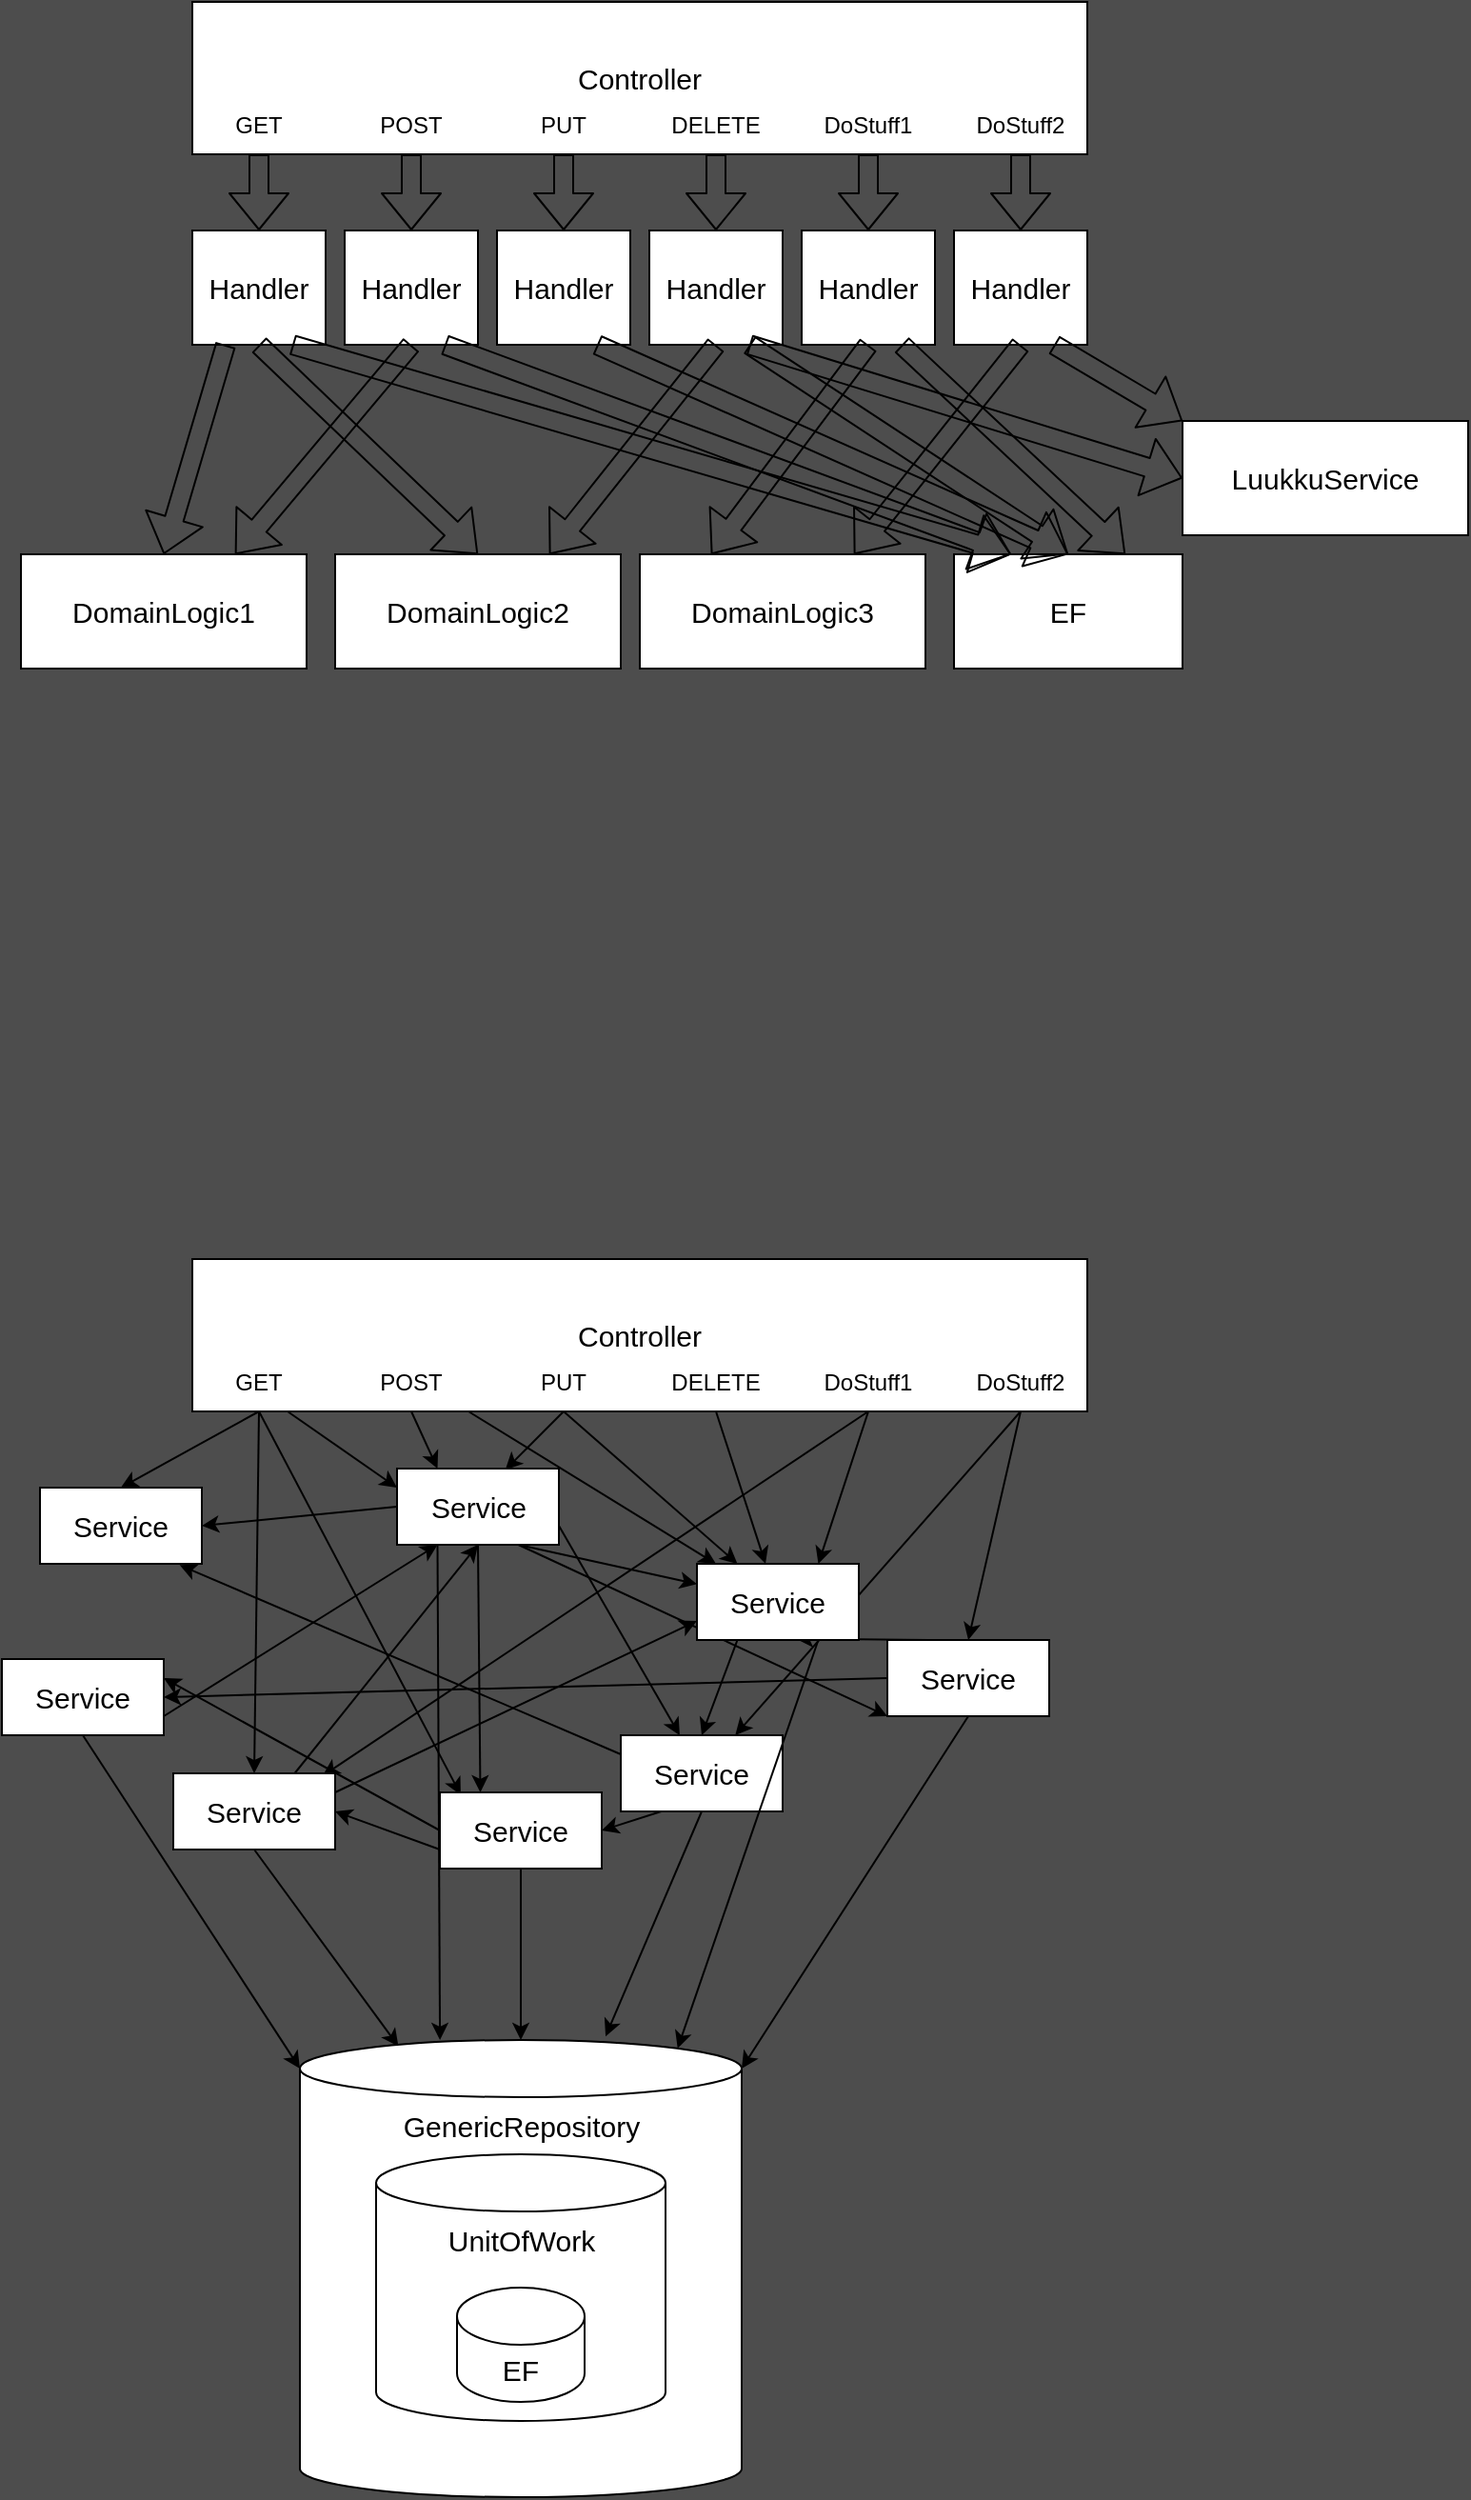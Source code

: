 <mxfile>
    <diagram id="hXaP5XlEIXJ9erOWqP7A" name="Page-1">
        <mxGraphModel dx="939" dy="670" grid="1" gridSize="10" guides="1" tooltips="1" connect="1" arrows="1" fold="1" page="1" pageScale="1" pageWidth="850" pageHeight="1400" background="#4D4D4D" math="0" shadow="0">
            <root>
                <mxCell id="0"/>
                <mxCell id="1" parent="0"/>
                <mxCell id="2" value="Controller" style="rounded=0;whiteSpace=wrap;html=1;fontSize=15;" parent="1" vertex="1">
                    <mxGeometry x="160" y="100" width="470" height="80" as="geometry"/>
                </mxCell>
                <mxCell id="3" value="GET" style="text;html=1;strokeColor=none;fillColor=none;align=center;verticalAlign=middle;whiteSpace=wrap;rounded=0;" parent="1" vertex="1">
                    <mxGeometry x="165" y="150" width="60" height="30" as="geometry"/>
                </mxCell>
                <mxCell id="4" value="POST" style="text;html=1;strokeColor=none;fillColor=none;align=center;verticalAlign=middle;whiteSpace=wrap;rounded=0;" parent="1" vertex="1">
                    <mxGeometry x="245" y="150" width="60" height="30" as="geometry"/>
                </mxCell>
                <mxCell id="5" value="PUT" style="text;html=1;strokeColor=none;fillColor=none;align=center;verticalAlign=middle;whiteSpace=wrap;rounded=0;" parent="1" vertex="1">
                    <mxGeometry x="325" y="150" width="60" height="30" as="geometry"/>
                </mxCell>
                <mxCell id="6" value="DELETE" style="text;html=1;strokeColor=none;fillColor=none;align=center;verticalAlign=middle;whiteSpace=wrap;rounded=0;" parent="1" vertex="1">
                    <mxGeometry x="405" y="150" width="60" height="30" as="geometry"/>
                </mxCell>
                <mxCell id="7" value="DoStuff1" style="text;html=1;strokeColor=none;fillColor=none;align=center;verticalAlign=middle;whiteSpace=wrap;rounded=0;" parent="1" vertex="1">
                    <mxGeometry x="485" y="150" width="60" height="30" as="geometry"/>
                </mxCell>
                <mxCell id="8" value="DoStuff2" style="text;html=1;strokeColor=none;fillColor=none;align=center;verticalAlign=middle;whiteSpace=wrap;rounded=0;" parent="1" vertex="1">
                    <mxGeometry x="565" y="150" width="60" height="30" as="geometry"/>
                </mxCell>
                <mxCell id="9" value="Handler" style="rounded=0;whiteSpace=wrap;html=1;fontSize=15;" parent="1" vertex="1">
                    <mxGeometry x="160" y="220" width="70" height="60" as="geometry"/>
                </mxCell>
                <mxCell id="10" value="Handler" style="rounded=0;whiteSpace=wrap;html=1;fontSize=15;" parent="1" vertex="1">
                    <mxGeometry x="240" y="220" width="70" height="60" as="geometry"/>
                </mxCell>
                <mxCell id="11" value="Handler" style="rounded=0;whiteSpace=wrap;html=1;fontSize=15;" parent="1" vertex="1">
                    <mxGeometry x="320" y="220" width="70" height="60" as="geometry"/>
                </mxCell>
                <mxCell id="12" value="Handler" style="rounded=0;whiteSpace=wrap;html=1;fontSize=15;" parent="1" vertex="1">
                    <mxGeometry x="400" y="220" width="70" height="60" as="geometry"/>
                </mxCell>
                <mxCell id="13" value="Handler" style="rounded=0;whiteSpace=wrap;html=1;fontSize=15;" parent="1" vertex="1">
                    <mxGeometry x="480" y="220" width="70" height="60" as="geometry"/>
                </mxCell>
                <mxCell id="14" value="Handler" style="rounded=0;whiteSpace=wrap;html=1;fontSize=15;" parent="1" vertex="1">
                    <mxGeometry x="560" y="220" width="70" height="60" as="geometry"/>
                </mxCell>
                <mxCell id="15" value="" style="shape=flexArrow;endArrow=classic;html=1;fontSize=15;exitX=0.5;exitY=1;exitDx=0;exitDy=0;entryX=0.5;entryY=0;entryDx=0;entryDy=0;" parent="1" source="3" target="9" edge="1">
                    <mxGeometry width="50" height="50" relative="1" as="geometry">
                        <mxPoint x="400" y="370" as="sourcePoint"/>
                        <mxPoint x="450" y="320" as="targetPoint"/>
                    </mxGeometry>
                </mxCell>
                <mxCell id="16" value="" style="shape=flexArrow;endArrow=classic;html=1;fontSize=15;exitX=0.5;exitY=1;exitDx=0;exitDy=0;entryX=0.5;entryY=0;entryDx=0;entryDy=0;" parent="1" source="4" target="10" edge="1">
                    <mxGeometry width="50" height="50" relative="1" as="geometry">
                        <mxPoint x="300" y="190" as="sourcePoint"/>
                        <mxPoint x="205" y="230" as="targetPoint"/>
                    </mxGeometry>
                </mxCell>
                <mxCell id="17" value="" style="shape=flexArrow;endArrow=classic;html=1;fontSize=15;exitX=0.5;exitY=1;exitDx=0;exitDy=0;entryX=0.5;entryY=0;entryDx=0;entryDy=0;" parent="1" source="5" target="11" edge="1">
                    <mxGeometry width="50" height="50" relative="1" as="geometry">
                        <mxPoint x="340" y="190" as="sourcePoint"/>
                        <mxPoint x="285" y="230" as="targetPoint"/>
                    </mxGeometry>
                </mxCell>
                <mxCell id="18" value="" style="shape=flexArrow;endArrow=classic;html=1;fontSize=15;exitX=0.5;exitY=1;exitDx=0;exitDy=0;entryX=0.5;entryY=0;entryDx=0;entryDy=0;" parent="1" source="6" target="12" edge="1">
                    <mxGeometry width="50" height="50" relative="1" as="geometry">
                        <mxPoint x="380" y="190" as="sourcePoint"/>
                        <mxPoint x="365" y="230" as="targetPoint"/>
                    </mxGeometry>
                </mxCell>
                <mxCell id="19" value="" style="shape=flexArrow;endArrow=classic;html=1;fontSize=15;exitX=0.5;exitY=1;exitDx=0;exitDy=0;entryX=0.5;entryY=0;entryDx=0;entryDy=0;" parent="1" source="7" target="13" edge="1">
                    <mxGeometry width="50" height="50" relative="1" as="geometry">
                        <mxPoint x="390" y="200" as="sourcePoint"/>
                        <mxPoint x="375" y="240" as="targetPoint"/>
                    </mxGeometry>
                </mxCell>
                <mxCell id="20" value="" style="shape=flexArrow;endArrow=classic;html=1;fontSize=15;exitX=0.5;exitY=1;exitDx=0;exitDy=0;entryX=0.5;entryY=0;entryDx=0;entryDy=0;" parent="1" source="8" target="14" edge="1">
                    <mxGeometry width="50" height="50" relative="1" as="geometry">
                        <mxPoint x="400" y="210" as="sourcePoint"/>
                        <mxPoint x="385" y="250" as="targetPoint"/>
                    </mxGeometry>
                </mxCell>
                <mxCell id="23" value="DomainLogic1" style="rounded=0;whiteSpace=wrap;html=1;fontSize=15;" parent="1" vertex="1">
                    <mxGeometry x="70" y="390" width="150" height="60" as="geometry"/>
                </mxCell>
                <mxCell id="24" value="DomainLogic2" style="rounded=0;whiteSpace=wrap;html=1;fontSize=15;" parent="1" vertex="1">
                    <mxGeometry x="235" y="390" width="150" height="60" as="geometry"/>
                </mxCell>
                <mxCell id="25" value="DomainLogic3" style="rounded=0;whiteSpace=wrap;html=1;fontSize=15;" parent="1" vertex="1">
                    <mxGeometry x="395" y="390" width="150" height="60" as="geometry"/>
                </mxCell>
                <mxCell id="26" value="EF" style="rounded=0;whiteSpace=wrap;html=1;fontSize=15;" parent="1" vertex="1">
                    <mxGeometry x="560" y="390" width="120" height="60" as="geometry"/>
                </mxCell>
                <mxCell id="27" value="" style="shape=flexArrow;endArrow=classic;html=1;fontSize=15;exitX=0.25;exitY=1;exitDx=0;exitDy=0;entryX=0.5;entryY=0;entryDx=0;entryDy=0;" parent="1" source="9" target="23" edge="1">
                    <mxGeometry width="50" height="50" relative="1" as="geometry">
                        <mxPoint x="400" y="370" as="sourcePoint"/>
                        <mxPoint x="450" y="320" as="targetPoint"/>
                    </mxGeometry>
                </mxCell>
                <mxCell id="28" value="" style="shape=flexArrow;endArrow=classic;html=1;fontSize=15;exitX=0.5;exitY=1;exitDx=0;exitDy=0;entryX=0.5;entryY=0;entryDx=0;entryDy=0;" parent="1" source="9" target="24" edge="1">
                    <mxGeometry width="50" height="50" relative="1" as="geometry">
                        <mxPoint x="187.5" y="290" as="sourcePoint"/>
                        <mxPoint x="155" y="340" as="targetPoint"/>
                    </mxGeometry>
                </mxCell>
                <mxCell id="29" value="" style="shape=flexArrow;endArrow=classic;html=1;fontSize=15;exitX=0.75;exitY=1;exitDx=0;exitDy=0;entryX=0.25;entryY=0;entryDx=0;entryDy=0;" parent="1" source="9" target="26" edge="1">
                    <mxGeometry width="50" height="50" relative="1" as="geometry">
                        <mxPoint x="197.5" y="300" as="sourcePoint"/>
                        <mxPoint x="165" y="350" as="targetPoint"/>
                    </mxGeometry>
                </mxCell>
                <mxCell id="30" value="" style="shape=flexArrow;endArrow=classic;html=1;fontSize=15;exitX=0.5;exitY=1;exitDx=0;exitDy=0;entryX=0.75;entryY=0;entryDx=0;entryDy=0;" parent="1" source="10" target="23" edge="1">
                    <mxGeometry width="50" height="50" relative="1" as="geometry">
                        <mxPoint x="260" y="470" as="sourcePoint"/>
                        <mxPoint x="310" y="420" as="targetPoint"/>
                    </mxGeometry>
                </mxCell>
                <mxCell id="31" value="" style="shape=flexArrow;endArrow=classic;html=1;fontSize=15;exitX=0.75;exitY=1;exitDx=0;exitDy=0;entryX=0.25;entryY=0;entryDx=0;entryDy=0;" parent="1" source="10" target="26" edge="1">
                    <mxGeometry width="50" height="50" relative="1" as="geometry">
                        <mxPoint x="285" y="290" as="sourcePoint"/>
                        <mxPoint x="192.5" y="340" as="targetPoint"/>
                    </mxGeometry>
                </mxCell>
                <mxCell id="32" value="" style="shape=flexArrow;endArrow=classic;html=1;fontSize=15;entryX=0.5;entryY=0;entryDx=0;entryDy=0;exitX=0.75;exitY=1;exitDx=0;exitDy=0;" parent="1" source="11" target="26" edge="1">
                    <mxGeometry width="50" height="50" relative="1" as="geometry">
                        <mxPoint x="350" y="490" as="sourcePoint"/>
                        <mxPoint x="400" y="440" as="targetPoint"/>
                    </mxGeometry>
                </mxCell>
                <mxCell id="33" value="" style="shape=flexArrow;endArrow=classic;html=1;fontSize=15;exitX=0.5;exitY=1;exitDx=0;exitDy=0;entryX=0.75;entryY=0;entryDx=0;entryDy=0;" parent="1" source="12" target="24" edge="1">
                    <mxGeometry width="50" height="50" relative="1" as="geometry">
                        <mxPoint x="620" y="330" as="sourcePoint"/>
                        <mxPoint x="670" y="280" as="targetPoint"/>
                    </mxGeometry>
                </mxCell>
                <mxCell id="34" value="" style="shape=flexArrow;endArrow=classic;html=1;fontSize=15;exitX=0.5;exitY=1;exitDx=0;exitDy=0;entryX=0.25;entryY=0;entryDx=0;entryDy=0;" parent="1" source="13" target="25" edge="1">
                    <mxGeometry width="50" height="50" relative="1" as="geometry">
                        <mxPoint x="295" y="300" as="sourcePoint"/>
                        <mxPoint x="202.5" y="350" as="targetPoint"/>
                    </mxGeometry>
                </mxCell>
                <mxCell id="35" value="" style="shape=flexArrow;endArrow=classic;html=1;fontSize=15;exitX=0.5;exitY=1;exitDx=0;exitDy=0;entryX=0.75;entryY=0;entryDx=0;entryDy=0;" parent="1" source="14" target="25" edge="1">
                    <mxGeometry width="50" height="50" relative="1" as="geometry">
                        <mxPoint x="305" y="310" as="sourcePoint"/>
                        <mxPoint x="212.5" y="360" as="targetPoint"/>
                    </mxGeometry>
                </mxCell>
                <mxCell id="36" value="" style="shape=flexArrow;endArrow=classic;html=1;fontSize=15;exitX=0.75;exitY=1;exitDx=0;exitDy=0;entryX=0.5;entryY=0;entryDx=0;entryDy=0;" parent="1" source="12" target="26" edge="1">
                    <mxGeometry width="50" height="50" relative="1" as="geometry">
                        <mxPoint x="315" y="320" as="sourcePoint"/>
                        <mxPoint x="222.5" y="370" as="targetPoint"/>
                    </mxGeometry>
                </mxCell>
                <mxCell id="37" value="" style="shape=flexArrow;endArrow=classic;html=1;fontSize=15;exitX=0.75;exitY=1;exitDx=0;exitDy=0;entryX=0.75;entryY=0;entryDx=0;entryDy=0;" parent="1" source="13" target="26" edge="1">
                    <mxGeometry width="50" height="50" relative="1" as="geometry">
                        <mxPoint x="325" y="330" as="sourcePoint"/>
                        <mxPoint x="232.5" y="380" as="targetPoint"/>
                    </mxGeometry>
                </mxCell>
                <mxCell id="38" value="LuukkuService" style="rounded=0;whiteSpace=wrap;html=1;fontSize=15;" parent="1" vertex="1">
                    <mxGeometry x="680" y="320" width="150" height="60" as="geometry"/>
                </mxCell>
                <mxCell id="39" value="" style="shape=flexArrow;endArrow=classic;html=1;fontSize=15;exitX=0.75;exitY=1;exitDx=0;exitDy=0;entryX=0;entryY=0.5;entryDx=0;entryDy=0;" parent="1" source="12" target="38" edge="1">
                    <mxGeometry width="50" height="50" relative="1" as="geometry">
                        <mxPoint x="490" y="310" as="sourcePoint"/>
                        <mxPoint x="540" y="260" as="targetPoint"/>
                    </mxGeometry>
                </mxCell>
                <mxCell id="40" value="" style="shape=flexArrow;endArrow=classic;html=1;fontSize=15;exitX=0.75;exitY=1;exitDx=0;exitDy=0;entryX=0;entryY=0;entryDx=0;entryDy=0;" parent="1" source="14" target="38" edge="1">
                    <mxGeometry width="50" height="50" relative="1" as="geometry">
                        <mxPoint x="462.5" y="290" as="sourcePoint"/>
                        <mxPoint x="690" y="360" as="targetPoint"/>
                    </mxGeometry>
                </mxCell>
                <mxCell id="43" value="Controller" style="rounded=0;whiteSpace=wrap;html=1;fontSize=15;" parent="1" vertex="1">
                    <mxGeometry x="160" y="760" width="470" height="80" as="geometry"/>
                </mxCell>
                <mxCell id="106" style="edgeStyle=none;html=1;exitX=0.5;exitY=1;exitDx=0;exitDy=0;entryX=0.5;entryY=0;entryDx=0;entryDy=0;fontSize=15;" parent="1" source="44" target="50" edge="1">
                    <mxGeometry relative="1" as="geometry"/>
                </mxCell>
                <mxCell id="112" style="edgeStyle=none;html=1;exitX=0.5;exitY=1;exitDx=0;exitDy=0;entryX=0.5;entryY=0;entryDx=0;entryDy=0;fontSize=15;" parent="1" source="44" target="53" edge="1">
                    <mxGeometry relative="1" as="geometry"/>
                </mxCell>
                <mxCell id="113" style="edgeStyle=none;html=1;exitX=0.75;exitY=1;exitDx=0;exitDy=0;entryX=0;entryY=0.25;entryDx=0;entryDy=0;fontSize=15;" parent="1" source="44" target="51" edge="1">
                    <mxGeometry relative="1" as="geometry"/>
                </mxCell>
                <mxCell id="114" style="edgeStyle=none;html=1;exitX=0.5;exitY=1;exitDx=0;exitDy=0;entryX=0.129;entryY=0.033;entryDx=0;entryDy=0;entryPerimeter=0;fontSize=15;" parent="1" source="44" target="54" edge="1">
                    <mxGeometry relative="1" as="geometry"/>
                </mxCell>
                <mxCell id="44" value="GET" style="text;html=1;strokeColor=none;fillColor=none;align=center;verticalAlign=middle;whiteSpace=wrap;rounded=0;" parent="1" vertex="1">
                    <mxGeometry x="165" y="810" width="60" height="30" as="geometry"/>
                </mxCell>
                <mxCell id="107" style="edgeStyle=none;html=1;exitX=0.5;exitY=1;exitDx=0;exitDy=0;entryX=0.25;entryY=0;entryDx=0;entryDy=0;fontSize=15;" parent="1" source="45" target="51" edge="1">
                    <mxGeometry relative="1" as="geometry"/>
                </mxCell>
                <mxCell id="116" style="edgeStyle=none;html=1;exitX=1;exitY=1;exitDx=0;exitDy=0;fontSize=15;" parent="1" source="45" target="58" edge="1">
                    <mxGeometry relative="1" as="geometry"/>
                </mxCell>
                <mxCell id="45" value="POST" style="text;html=1;strokeColor=none;fillColor=none;align=center;verticalAlign=middle;whiteSpace=wrap;rounded=0;" parent="1" vertex="1">
                    <mxGeometry x="245" y="810" width="60" height="30" as="geometry"/>
                </mxCell>
                <mxCell id="108" style="edgeStyle=none;html=1;exitX=0.5;exitY=1;exitDx=0;exitDy=0;entryX=0.25;entryY=0;entryDx=0;entryDy=0;fontSize=15;" parent="1" source="46" target="58" edge="1">
                    <mxGeometry relative="1" as="geometry"/>
                </mxCell>
                <mxCell id="115" style="edgeStyle=none;html=1;exitX=0.5;exitY=1;exitDx=0;exitDy=0;entryX=0.669;entryY=0.017;entryDx=0;entryDy=0;entryPerimeter=0;fontSize=15;" parent="1" source="46" target="51" edge="1">
                    <mxGeometry relative="1" as="geometry"/>
                </mxCell>
                <mxCell id="46" value="PUT" style="text;html=1;strokeColor=none;fillColor=none;align=center;verticalAlign=middle;whiteSpace=wrap;rounded=0;" parent="1" vertex="1">
                    <mxGeometry x="325" y="810" width="60" height="30" as="geometry"/>
                </mxCell>
                <mxCell id="109" style="edgeStyle=none;html=1;exitX=0.5;exitY=1;exitDx=0;exitDy=0;fontSize=15;" parent="1" source="47" target="58" edge="1">
                    <mxGeometry relative="1" as="geometry"/>
                </mxCell>
                <mxCell id="47" value="DELETE" style="text;html=1;strokeColor=none;fillColor=none;align=center;verticalAlign=middle;whiteSpace=wrap;rounded=0;" parent="1" vertex="1">
                    <mxGeometry x="405" y="810" width="60" height="30" as="geometry"/>
                </mxCell>
                <mxCell id="110" style="edgeStyle=none;html=1;exitX=0.5;exitY=1;exitDx=0;exitDy=0;entryX=0.922;entryY=0.033;entryDx=0;entryDy=0;entryPerimeter=0;fontSize=15;" parent="1" source="48" target="53" edge="1">
                    <mxGeometry relative="1" as="geometry"/>
                </mxCell>
                <mxCell id="117" style="edgeStyle=none;html=1;exitX=0.5;exitY=1;exitDx=0;exitDy=0;entryX=0.75;entryY=0;entryDx=0;entryDy=0;fontSize=15;" parent="1" source="48" target="58" edge="1">
                    <mxGeometry relative="1" as="geometry"/>
                </mxCell>
                <mxCell id="48" value="DoStuff1" style="text;html=1;strokeColor=none;fillColor=none;align=center;verticalAlign=middle;whiteSpace=wrap;rounded=0;" parent="1" vertex="1">
                    <mxGeometry x="485" y="810" width="60" height="30" as="geometry"/>
                </mxCell>
                <mxCell id="111" style="edgeStyle=none;html=1;exitX=0.5;exitY=1;exitDx=0;exitDy=0;entryX=0.5;entryY=0;entryDx=0;entryDy=0;fontSize=15;" parent="1" source="49" target="56" edge="1">
                    <mxGeometry relative="1" as="geometry"/>
                </mxCell>
                <mxCell id="118" style="edgeStyle=none;html=1;exitX=0.5;exitY=1;exitDx=0;exitDy=0;fontSize=15;" parent="1" source="49" target="55" edge="1">
                    <mxGeometry relative="1" as="geometry"/>
                </mxCell>
                <mxCell id="49" value="DoStuff2" style="text;html=1;strokeColor=none;fillColor=none;align=center;verticalAlign=middle;whiteSpace=wrap;rounded=0;" parent="1" vertex="1">
                    <mxGeometry x="565" y="810" width="60" height="30" as="geometry"/>
                </mxCell>
                <mxCell id="50" value="Service" style="rounded=0;whiteSpace=wrap;html=1;fontSize=15;" parent="1" vertex="1">
                    <mxGeometry x="80" y="880" width="85" height="40" as="geometry"/>
                </mxCell>
                <mxCell id="61" style="edgeStyle=none;html=1;exitX=0.75;exitY=1;exitDx=0;exitDy=0;fontSize=15;" parent="1" source="51" target="58" edge="1">
                    <mxGeometry relative="1" as="geometry"/>
                </mxCell>
                <mxCell id="66" style="edgeStyle=none;html=1;exitX=0;exitY=0.5;exitDx=0;exitDy=0;entryX=1;entryY=0.5;entryDx=0;entryDy=0;fontSize=15;" parent="1" source="51" target="50" edge="1">
                    <mxGeometry relative="1" as="geometry"/>
                </mxCell>
                <mxCell id="67" style="edgeStyle=none;html=1;exitX=0.5;exitY=1;exitDx=0;exitDy=0;entryX=0.25;entryY=0;entryDx=0;entryDy=0;fontSize=15;" parent="1" source="51" target="54" edge="1">
                    <mxGeometry relative="1" as="geometry"/>
                </mxCell>
                <mxCell id="73" style="edgeStyle=none;html=1;exitX=1;exitY=0.75;exitDx=0;exitDy=0;fontSize=15;" parent="1" source="51" target="55" edge="1">
                    <mxGeometry relative="1" as="geometry"/>
                </mxCell>
                <mxCell id="104" style="edgeStyle=none;html=1;exitX=0.25;exitY=1;exitDx=0;exitDy=0;entryX=0.317;entryY=0;entryDx=0;entryDy=0;entryPerimeter=0;fontSize=15;" parent="1" source="51" target="95" edge="1">
                    <mxGeometry relative="1" as="geometry"/>
                </mxCell>
                <mxCell id="105" style="edgeStyle=none;html=1;exitX=0.75;exitY=1;exitDx=0;exitDy=0;entryX=0;entryY=1;entryDx=0;entryDy=0;fontSize=15;" parent="1" source="51" target="56" edge="1">
                    <mxGeometry relative="1" as="geometry"/>
                </mxCell>
                <mxCell id="51" value="Service" style="rounded=0;whiteSpace=wrap;html=1;fontSize=15;" parent="1" vertex="1">
                    <mxGeometry x="267.5" y="870" width="85" height="40" as="geometry"/>
                </mxCell>
                <mxCell id="65" style="edgeStyle=none;html=1;exitX=1;exitY=0.75;exitDx=0;exitDy=0;entryX=0.25;entryY=1;entryDx=0;entryDy=0;fontSize=15;" parent="1" source="52" target="51" edge="1">
                    <mxGeometry relative="1" as="geometry"/>
                </mxCell>
                <mxCell id="99" style="edgeStyle=none;html=1;exitX=0.5;exitY=1;exitDx=0;exitDy=0;entryX=0;entryY=0;entryDx=0;entryDy=15;entryPerimeter=0;fontSize=15;" parent="1" source="52" target="95" edge="1">
                    <mxGeometry relative="1" as="geometry"/>
                </mxCell>
                <mxCell id="52" value="Service" style="rounded=0;whiteSpace=wrap;html=1;fontSize=15;" parent="1" vertex="1">
                    <mxGeometry x="60" y="970" width="85" height="40" as="geometry"/>
                </mxCell>
                <mxCell id="70" style="edgeStyle=none;html=1;exitX=0.75;exitY=0;exitDx=0;exitDy=0;entryX=0.5;entryY=1;entryDx=0;entryDy=0;fontSize=15;" parent="1" source="53" target="51" edge="1">
                    <mxGeometry relative="1" as="geometry"/>
                </mxCell>
                <mxCell id="71" style="edgeStyle=none;html=1;exitX=1;exitY=0.25;exitDx=0;exitDy=0;entryX=0;entryY=0.75;entryDx=0;entryDy=0;fontSize=15;" parent="1" source="53" target="58" edge="1">
                    <mxGeometry relative="1" as="geometry"/>
                </mxCell>
                <mxCell id="98" style="edgeStyle=none;html=1;exitX=0.5;exitY=1;exitDx=0;exitDy=0;entryX=0.223;entryY=0.014;entryDx=0;entryDy=0;entryPerimeter=0;fontSize=15;" parent="1" source="53" target="95" edge="1">
                    <mxGeometry relative="1" as="geometry"/>
                </mxCell>
                <mxCell id="53" value="Service" style="rounded=0;whiteSpace=wrap;html=1;fontSize=15;" parent="1" vertex="1">
                    <mxGeometry x="150" y="1030" width="85" height="40" as="geometry"/>
                </mxCell>
                <mxCell id="68" style="edgeStyle=none;html=1;exitX=0;exitY=0.5;exitDx=0;exitDy=0;entryX=1;entryY=0.25;entryDx=0;entryDy=0;fontSize=15;" parent="1" source="54" target="52" edge="1">
                    <mxGeometry relative="1" as="geometry"/>
                </mxCell>
                <mxCell id="69" style="edgeStyle=none;html=1;exitX=0;exitY=0.75;exitDx=0;exitDy=0;entryX=1;entryY=0.5;entryDx=0;entryDy=0;fontSize=15;" parent="1" source="54" target="53" edge="1">
                    <mxGeometry relative="1" as="geometry"/>
                </mxCell>
                <mxCell id="100" style="edgeStyle=none;html=1;exitX=0.5;exitY=1;exitDx=0;exitDy=0;entryX=0.5;entryY=0;entryDx=0;entryDy=0;entryPerimeter=0;fontSize=15;" parent="1" source="54" target="95" edge="1">
                    <mxGeometry relative="1" as="geometry"/>
                </mxCell>
                <mxCell id="54" value="Service" style="rounded=0;whiteSpace=wrap;html=1;fontSize=15;" parent="1" vertex="1">
                    <mxGeometry x="290" y="1040" width="85" height="40" as="geometry"/>
                </mxCell>
                <mxCell id="63" style="edgeStyle=none;html=1;exitX=0.25;exitY=1;exitDx=0;exitDy=0;entryX=1;entryY=0.5;entryDx=0;entryDy=0;fontSize=15;" parent="1" source="55" target="54" edge="1">
                    <mxGeometry relative="1" as="geometry"/>
                </mxCell>
                <mxCell id="64" style="edgeStyle=none;html=1;exitX=0;exitY=0.25;exitDx=0;exitDy=0;entryX=0.863;entryY=1.017;entryDx=0;entryDy=0;entryPerimeter=0;fontSize=15;" parent="1" source="55" target="50" edge="1">
                    <mxGeometry relative="1" as="geometry"/>
                </mxCell>
                <mxCell id="101" style="edgeStyle=none;html=1;exitX=0.5;exitY=1;exitDx=0;exitDy=0;entryX=0.692;entryY=-0.008;entryDx=0;entryDy=0;entryPerimeter=0;fontSize=15;" parent="1" source="55" target="95" edge="1">
                    <mxGeometry relative="1" as="geometry"/>
                </mxCell>
                <mxCell id="55" value="Service" style="rounded=0;whiteSpace=wrap;html=1;fontSize=15;" parent="1" vertex="1">
                    <mxGeometry x="385" y="1010" width="85" height="40" as="geometry"/>
                </mxCell>
                <mxCell id="60" style="edgeStyle=none;html=1;exitX=0.25;exitY=0;exitDx=0;exitDy=0;entryX=0.612;entryY=0.983;entryDx=0;entryDy=0;entryPerimeter=0;fontSize=15;" parent="1" source="56" target="58" edge="1">
                    <mxGeometry relative="1" as="geometry"/>
                </mxCell>
                <mxCell id="72" style="edgeStyle=none;html=1;exitX=0;exitY=0.5;exitDx=0;exitDy=0;entryX=1;entryY=0.5;entryDx=0;entryDy=0;fontSize=15;" parent="1" source="56" target="52" edge="1">
                    <mxGeometry relative="1" as="geometry"/>
                </mxCell>
                <mxCell id="102" style="edgeStyle=none;html=1;exitX=0.5;exitY=1;exitDx=0;exitDy=0;entryX=1;entryY=0;entryDx=0;entryDy=15;entryPerimeter=0;fontSize=15;" parent="1" source="56" target="95" edge="1">
                    <mxGeometry relative="1" as="geometry"/>
                </mxCell>
                <mxCell id="56" value="Service" style="rounded=0;whiteSpace=wrap;html=1;fontSize=15;" parent="1" vertex="1">
                    <mxGeometry x="525" y="960" width="85" height="40" as="geometry"/>
                </mxCell>
                <mxCell id="62" style="edgeStyle=none;html=1;exitX=0.25;exitY=1;exitDx=0;exitDy=0;entryX=0.5;entryY=0;entryDx=0;entryDy=0;fontSize=15;" parent="1" source="58" target="55" edge="1">
                    <mxGeometry relative="1" as="geometry"/>
                </mxCell>
                <mxCell id="103" style="edgeStyle=none;html=1;exitX=0.75;exitY=1;exitDx=0;exitDy=0;entryX=0.855;entryY=0;entryDx=0;entryDy=4.35;entryPerimeter=0;fontSize=15;" parent="1" source="58" target="95" edge="1">
                    <mxGeometry relative="1" as="geometry"/>
                </mxCell>
                <mxCell id="58" value="Service" style="rounded=0;whiteSpace=wrap;html=1;fontSize=15;" parent="1" vertex="1">
                    <mxGeometry x="425" y="920" width="85" height="40" as="geometry"/>
                </mxCell>
                <mxCell id="95" value="GenericRepository" style="shape=cylinder3;whiteSpace=wrap;html=1;boundedLbl=1;backgroundOutline=1;size=15;fontSize=15;verticalAlign=top;" parent="1" vertex="1">
                    <mxGeometry x="216.5" y="1170" width="232" height="240" as="geometry"/>
                </mxCell>
                <mxCell id="96" value="UnitOfWork" style="shape=cylinder3;whiteSpace=wrap;html=1;boundedLbl=1;backgroundOutline=1;size=15;fontSize=15;verticalAlign=top;" parent="1" vertex="1">
                    <mxGeometry x="256.5" y="1230" width="152" height="140" as="geometry"/>
                </mxCell>
                <mxCell id="97" value="EF" style="shape=cylinder3;whiteSpace=wrap;html=1;boundedLbl=1;backgroundOutline=1;size=15;fontSize=15;" parent="1" vertex="1">
                    <mxGeometry x="299" y="1300" width="67" height="60" as="geometry"/>
                </mxCell>
            </root>
        </mxGraphModel>
    </diagram>
</mxfile>